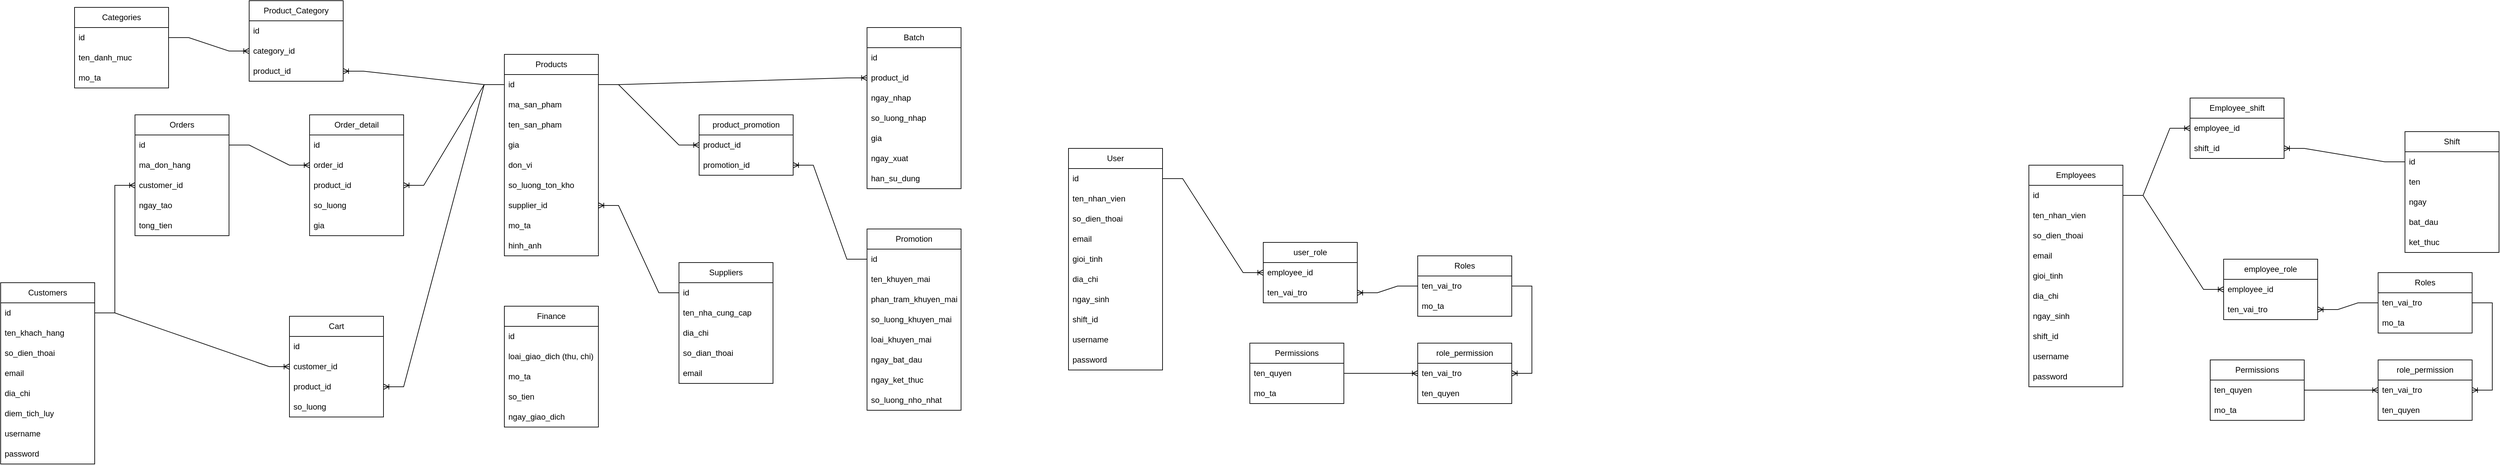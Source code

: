 <mxfile version="24.7.8">
  <diagram name="Page-1" id="H669naESDMxC-aba8ynb">
    <mxGraphModel dx="3534" dy="2185" grid="1" gridSize="10" guides="1" tooltips="1" connect="1" arrows="1" fold="1" page="1" pageScale="1" pageWidth="827" pageHeight="1169" math="0" shadow="0">
      <root>
        <mxCell id="0" />
        <mxCell id="1" parent="0" />
        <mxCell id="jbOzBI5GDb5DetdZofzy-1" value="Employee_shift" style="swimlane;fontStyle=0;childLayout=stackLayout;horizontal=1;startSize=30;horizontalStack=0;resizeParent=1;resizeParentMax=0;resizeLast=0;collapsible=1;marginBottom=0;whiteSpace=wrap;html=1;" parent="1" vertex="1">
          <mxGeometry x="1880" y="105" width="140" height="90" as="geometry" />
        </mxCell>
        <mxCell id="jbOzBI5GDb5DetdZofzy-2" value="employee_id" style="text;strokeColor=none;fillColor=none;align=left;verticalAlign=middle;spacingLeft=4;spacingRight=4;overflow=hidden;points=[[0,0.5],[1,0.5]];portConstraint=eastwest;rotatable=0;whiteSpace=wrap;html=1;" parent="jbOzBI5GDb5DetdZofzy-1" vertex="1">
          <mxGeometry y="30" width="140" height="30" as="geometry" />
        </mxCell>
        <mxCell id="jbOzBI5GDb5DetdZofzy-3" value="shift_id" style="text;strokeColor=none;fillColor=none;align=left;verticalAlign=middle;spacingLeft=4;spacingRight=4;overflow=hidden;points=[[0,0.5],[1,0.5]];portConstraint=eastwest;rotatable=0;whiteSpace=wrap;html=1;" parent="jbOzBI5GDb5DetdZofzy-1" vertex="1">
          <mxGeometry y="60" width="140" height="30" as="geometry" />
        </mxCell>
        <mxCell id="jbOzBI5GDb5DetdZofzy-5" value="employee_role" style="swimlane;fontStyle=0;childLayout=stackLayout;horizontal=1;startSize=30;horizontalStack=0;resizeParent=1;resizeParentMax=0;resizeLast=0;collapsible=1;marginBottom=0;whiteSpace=wrap;html=1;" parent="1" vertex="1">
          <mxGeometry x="1930" y="345" width="140" height="90" as="geometry" />
        </mxCell>
        <mxCell id="jbOzBI5GDb5DetdZofzy-6" value="employee_id" style="text;strokeColor=none;fillColor=none;align=left;verticalAlign=middle;spacingLeft=4;spacingRight=4;overflow=hidden;points=[[0,0.5],[1,0.5]];portConstraint=eastwest;rotatable=0;whiteSpace=wrap;html=1;" parent="jbOzBI5GDb5DetdZofzy-5" vertex="1">
          <mxGeometry y="30" width="140" height="30" as="geometry" />
        </mxCell>
        <mxCell id="jbOzBI5GDb5DetdZofzy-8" value="ten_vai_tro" style="text;strokeColor=none;fillColor=none;align=left;verticalAlign=middle;spacingLeft=4;spacingRight=4;overflow=hidden;points=[[0,0.5],[1,0.5]];portConstraint=eastwest;rotatable=0;whiteSpace=wrap;html=1;" parent="jbOzBI5GDb5DetdZofzy-5" vertex="1">
          <mxGeometry y="60" width="140" height="30" as="geometry" />
        </mxCell>
        <mxCell id="jbOzBI5GDb5DetdZofzy-9" value="role_permission" style="swimlane;fontStyle=0;childLayout=stackLayout;horizontal=1;startSize=30;horizontalStack=0;resizeParent=1;resizeParentMax=0;resizeLast=0;collapsible=1;marginBottom=0;whiteSpace=wrap;html=1;" parent="1" vertex="1">
          <mxGeometry x="2160" y="495" width="140" height="90" as="geometry" />
        </mxCell>
        <mxCell id="jbOzBI5GDb5DetdZofzy-10" value="ten_vai_tro" style="text;strokeColor=none;fillColor=none;align=left;verticalAlign=middle;spacingLeft=4;spacingRight=4;overflow=hidden;points=[[0,0.5],[1,0.5]];portConstraint=eastwest;rotatable=0;whiteSpace=wrap;html=1;" parent="jbOzBI5GDb5DetdZofzy-9" vertex="1">
          <mxGeometry y="30" width="140" height="30" as="geometry" />
        </mxCell>
        <mxCell id="jbOzBI5GDb5DetdZofzy-11" value="ten_quyen" style="text;strokeColor=none;fillColor=none;align=left;verticalAlign=middle;spacingLeft=4;spacingRight=4;overflow=hidden;points=[[0,0.5],[1,0.5]];portConstraint=eastwest;rotatable=0;whiteSpace=wrap;html=1;" parent="jbOzBI5GDb5DetdZofzy-9" vertex="1">
          <mxGeometry y="60" width="140" height="30" as="geometry" />
        </mxCell>
        <mxCell id="jbOzBI5GDb5DetdZofzy-17" value="Roles" style="swimlane;fontStyle=0;childLayout=stackLayout;horizontal=1;startSize=30;horizontalStack=0;resizeParent=1;resizeParentMax=0;resizeLast=0;collapsible=1;marginBottom=0;whiteSpace=wrap;html=1;" parent="1" vertex="1">
          <mxGeometry x="2160" y="365" width="140" height="90" as="geometry" />
        </mxCell>
        <mxCell id="jbOzBI5GDb5DetdZofzy-19" value="ten_vai_tro" style="text;strokeColor=none;fillColor=none;align=left;verticalAlign=middle;spacingLeft=4;spacingRight=4;overflow=hidden;points=[[0,0.5],[1,0.5]];portConstraint=eastwest;rotatable=0;whiteSpace=wrap;html=1;" parent="jbOzBI5GDb5DetdZofzy-17" vertex="1">
          <mxGeometry y="30" width="140" height="30" as="geometry" />
        </mxCell>
        <mxCell id="jbOzBI5GDb5DetdZofzy-20" value="mo_ta" style="text;strokeColor=none;fillColor=none;align=left;verticalAlign=middle;spacingLeft=4;spacingRight=4;overflow=hidden;points=[[0,0.5],[1,0.5]];portConstraint=eastwest;rotatable=0;whiteSpace=wrap;html=1;" parent="jbOzBI5GDb5DetdZofzy-17" vertex="1">
          <mxGeometry y="60" width="140" height="30" as="geometry" />
        </mxCell>
        <mxCell id="jbOzBI5GDb5DetdZofzy-21" value="Finance" style="swimlane;fontStyle=0;childLayout=stackLayout;horizontal=1;startSize=30;horizontalStack=0;resizeParent=1;resizeParentMax=0;resizeLast=0;collapsible=1;marginBottom=0;whiteSpace=wrap;html=1;" parent="1" vertex="1">
          <mxGeometry x="-630" y="415" width="140" height="180" as="geometry" />
        </mxCell>
        <mxCell id="jbOzBI5GDb5DetdZofzy-22" value="id" style="text;strokeColor=none;fillColor=none;align=left;verticalAlign=middle;spacingLeft=4;spacingRight=4;overflow=hidden;points=[[0,0.5],[1,0.5]];portConstraint=eastwest;rotatable=0;whiteSpace=wrap;html=1;" parent="jbOzBI5GDb5DetdZofzy-21" vertex="1">
          <mxGeometry y="30" width="140" height="30" as="geometry" />
        </mxCell>
        <mxCell id="jbOzBI5GDb5DetdZofzy-23" value="loai_giao_dich (thu, chi)" style="text;strokeColor=none;fillColor=none;align=left;verticalAlign=middle;spacingLeft=4;spacingRight=4;overflow=hidden;points=[[0,0.5],[1,0.5]];portConstraint=eastwest;rotatable=0;whiteSpace=wrap;html=1;" parent="jbOzBI5GDb5DetdZofzy-21" vertex="1">
          <mxGeometry y="60" width="140" height="30" as="geometry" />
        </mxCell>
        <mxCell id="jbOzBI5GDb5DetdZofzy-24" value="mo_ta" style="text;strokeColor=none;fillColor=none;align=left;verticalAlign=middle;spacingLeft=4;spacingRight=4;overflow=hidden;points=[[0,0.5],[1,0.5]];portConstraint=eastwest;rotatable=0;whiteSpace=wrap;html=1;" parent="jbOzBI5GDb5DetdZofzy-21" vertex="1">
          <mxGeometry y="90" width="140" height="30" as="geometry" />
        </mxCell>
        <mxCell id="jbOzBI5GDb5DetdZofzy-105" value="so_tien" style="text;strokeColor=none;fillColor=none;align=left;verticalAlign=middle;spacingLeft=4;spacingRight=4;overflow=hidden;points=[[0,0.5],[1,0.5]];portConstraint=eastwest;rotatable=0;whiteSpace=wrap;html=1;" parent="jbOzBI5GDb5DetdZofzy-21" vertex="1">
          <mxGeometry y="120" width="140" height="30" as="geometry" />
        </mxCell>
        <mxCell id="jbOzBI5GDb5DetdZofzy-106" value="ngay_giao_dich" style="text;strokeColor=none;fillColor=none;align=left;verticalAlign=middle;spacingLeft=4;spacingRight=4;overflow=hidden;points=[[0,0.5],[1,0.5]];portConstraint=eastwest;rotatable=0;whiteSpace=wrap;html=1;" parent="jbOzBI5GDb5DetdZofzy-21" vertex="1">
          <mxGeometry y="150" width="140" height="30" as="geometry" />
        </mxCell>
        <mxCell id="jbOzBI5GDb5DetdZofzy-25" value="Order_detail" style="swimlane;fontStyle=0;childLayout=stackLayout;horizontal=1;startSize=30;horizontalStack=0;resizeParent=1;resizeParentMax=0;resizeLast=0;collapsible=1;marginBottom=0;whiteSpace=wrap;html=1;" parent="1" vertex="1">
          <mxGeometry x="-920" y="130" width="140" height="180" as="geometry" />
        </mxCell>
        <mxCell id="jbOzBI5GDb5DetdZofzy-26" value="id" style="text;strokeColor=none;fillColor=none;align=left;verticalAlign=middle;spacingLeft=4;spacingRight=4;overflow=hidden;points=[[0,0.5],[1,0.5]];portConstraint=eastwest;rotatable=0;whiteSpace=wrap;html=1;" parent="jbOzBI5GDb5DetdZofzy-25" vertex="1">
          <mxGeometry y="30" width="140" height="30" as="geometry" />
        </mxCell>
        <mxCell id="jbOzBI5GDb5DetdZofzy-27" value="order_id" style="text;strokeColor=none;fillColor=none;align=left;verticalAlign=middle;spacingLeft=4;spacingRight=4;overflow=hidden;points=[[0,0.5],[1,0.5]];portConstraint=eastwest;rotatable=0;whiteSpace=wrap;html=1;" parent="jbOzBI5GDb5DetdZofzy-25" vertex="1">
          <mxGeometry y="60" width="140" height="30" as="geometry" />
        </mxCell>
        <mxCell id="jbOzBI5GDb5DetdZofzy-28" value="product_id" style="text;strokeColor=none;fillColor=none;align=left;verticalAlign=middle;spacingLeft=4;spacingRight=4;overflow=hidden;points=[[0,0.5],[1,0.5]];portConstraint=eastwest;rotatable=0;whiteSpace=wrap;html=1;" parent="jbOzBI5GDb5DetdZofzy-25" vertex="1">
          <mxGeometry y="90" width="140" height="30" as="geometry" />
        </mxCell>
        <mxCell id="jbOzBI5GDb5DetdZofzy-103" value="so_luong" style="text;strokeColor=none;fillColor=none;align=left;verticalAlign=middle;spacingLeft=4;spacingRight=4;overflow=hidden;points=[[0,0.5],[1,0.5]];portConstraint=eastwest;rotatable=0;whiteSpace=wrap;html=1;" parent="jbOzBI5GDb5DetdZofzy-25" vertex="1">
          <mxGeometry y="120" width="140" height="30" as="geometry" />
        </mxCell>
        <mxCell id="jbOzBI5GDb5DetdZofzy-104" value="gia" style="text;strokeColor=none;fillColor=none;align=left;verticalAlign=middle;spacingLeft=4;spacingRight=4;overflow=hidden;points=[[0,0.5],[1,0.5]];portConstraint=eastwest;rotatable=0;whiteSpace=wrap;html=1;" parent="jbOzBI5GDb5DetdZofzy-25" vertex="1">
          <mxGeometry y="150" width="140" height="30" as="geometry" />
        </mxCell>
        <mxCell id="jbOzBI5GDb5DetdZofzy-29" value="Orders" style="swimlane;fontStyle=0;childLayout=stackLayout;horizontal=1;startSize=30;horizontalStack=0;resizeParent=1;resizeParentMax=0;resizeLast=0;collapsible=1;marginBottom=0;whiteSpace=wrap;html=1;" parent="1" vertex="1">
          <mxGeometry x="-1180" y="130" width="140" height="180" as="geometry" />
        </mxCell>
        <mxCell id="jbOzBI5GDb5DetdZofzy-30" value="id" style="text;strokeColor=none;fillColor=none;align=left;verticalAlign=middle;spacingLeft=4;spacingRight=4;overflow=hidden;points=[[0,0.5],[1,0.5]];portConstraint=eastwest;rotatable=0;whiteSpace=wrap;html=1;" parent="jbOzBI5GDb5DetdZofzy-29" vertex="1">
          <mxGeometry y="30" width="140" height="30" as="geometry" />
        </mxCell>
        <mxCell id="jbOzBI5GDb5DetdZofzy-31" value="ma_don_hang" style="text;strokeColor=none;fillColor=none;align=left;verticalAlign=middle;spacingLeft=4;spacingRight=4;overflow=hidden;points=[[0,0.5],[1,0.5]];portConstraint=eastwest;rotatable=0;whiteSpace=wrap;html=1;" parent="jbOzBI5GDb5DetdZofzy-29" vertex="1">
          <mxGeometry y="60" width="140" height="30" as="geometry" />
        </mxCell>
        <mxCell id="jbOzBI5GDb5DetdZofzy-32" value="customer_id" style="text;strokeColor=none;fillColor=none;align=left;verticalAlign=middle;spacingLeft=4;spacingRight=4;overflow=hidden;points=[[0,0.5],[1,0.5]];portConstraint=eastwest;rotatable=0;whiteSpace=wrap;html=1;" parent="jbOzBI5GDb5DetdZofzy-29" vertex="1">
          <mxGeometry y="90" width="140" height="30" as="geometry" />
        </mxCell>
        <mxCell id="jbOzBI5GDb5DetdZofzy-100" value="ngay_tao" style="text;strokeColor=none;fillColor=none;align=left;verticalAlign=middle;spacingLeft=4;spacingRight=4;overflow=hidden;points=[[0,0.5],[1,0.5]];portConstraint=eastwest;rotatable=0;whiteSpace=wrap;html=1;" parent="jbOzBI5GDb5DetdZofzy-29" vertex="1">
          <mxGeometry y="120" width="140" height="30" as="geometry" />
        </mxCell>
        <mxCell id="jbOzBI5GDb5DetdZofzy-101" value="tong_tien" style="text;strokeColor=none;fillColor=none;align=left;verticalAlign=middle;spacingLeft=4;spacingRight=4;overflow=hidden;points=[[0,0.5],[1,0.5]];portConstraint=eastwest;rotatable=0;whiteSpace=wrap;html=1;" parent="jbOzBI5GDb5DetdZofzy-29" vertex="1">
          <mxGeometry y="150" width="140" height="30" as="geometry" />
        </mxCell>
        <mxCell id="jbOzBI5GDb5DetdZofzy-33" value="Customers" style="swimlane;fontStyle=0;childLayout=stackLayout;horizontal=1;startSize=30;horizontalStack=0;resizeParent=1;resizeParentMax=0;resizeLast=0;collapsible=1;marginBottom=0;whiteSpace=wrap;html=1;" parent="1" vertex="1">
          <mxGeometry x="-1380" y="380" width="140" height="270" as="geometry" />
        </mxCell>
        <mxCell id="jbOzBI5GDb5DetdZofzy-34" value="id" style="text;strokeColor=none;fillColor=none;align=left;verticalAlign=middle;spacingLeft=4;spacingRight=4;overflow=hidden;points=[[0,0.5],[1,0.5]];portConstraint=eastwest;rotatable=0;whiteSpace=wrap;html=1;" parent="jbOzBI5GDb5DetdZofzy-33" vertex="1">
          <mxGeometry y="30" width="140" height="30" as="geometry" />
        </mxCell>
        <mxCell id="jbOzBI5GDb5DetdZofzy-35" value="ten_khach_hang" style="text;strokeColor=none;fillColor=none;align=left;verticalAlign=middle;spacingLeft=4;spacingRight=4;overflow=hidden;points=[[0,0.5],[1,0.5]];portConstraint=eastwest;rotatable=0;whiteSpace=wrap;html=1;" parent="jbOzBI5GDb5DetdZofzy-33" vertex="1">
          <mxGeometry y="60" width="140" height="30" as="geometry" />
        </mxCell>
        <mxCell id="jbOzBI5GDb5DetdZofzy-90" value="so_dien_thoai" style="text;strokeColor=none;fillColor=none;align=left;verticalAlign=middle;spacingLeft=4;spacingRight=4;overflow=hidden;points=[[0,0.5],[1,0.5]];portConstraint=eastwest;rotatable=0;whiteSpace=wrap;html=1;" parent="jbOzBI5GDb5DetdZofzy-33" vertex="1">
          <mxGeometry y="90" width="140" height="30" as="geometry" />
        </mxCell>
        <mxCell id="jbOzBI5GDb5DetdZofzy-88" value="email" style="text;strokeColor=none;fillColor=none;align=left;verticalAlign=middle;spacingLeft=4;spacingRight=4;overflow=hidden;points=[[0,0.5],[1,0.5]];portConstraint=eastwest;rotatable=0;whiteSpace=wrap;html=1;" parent="jbOzBI5GDb5DetdZofzy-33" vertex="1">
          <mxGeometry y="120" width="140" height="30" as="geometry" />
        </mxCell>
        <mxCell id="jbOzBI5GDb5DetdZofzy-91" value="dia_chi" style="text;strokeColor=none;fillColor=none;align=left;verticalAlign=middle;spacingLeft=4;spacingRight=4;overflow=hidden;points=[[0,0.5],[1,0.5]];portConstraint=eastwest;rotatable=0;whiteSpace=wrap;html=1;" parent="jbOzBI5GDb5DetdZofzy-33" vertex="1">
          <mxGeometry y="150" width="140" height="30" as="geometry" />
        </mxCell>
        <mxCell id="jbOzBI5GDb5DetdZofzy-89" value="diem_tich_luy" style="text;strokeColor=none;fillColor=none;align=left;verticalAlign=middle;spacingLeft=4;spacingRight=4;overflow=hidden;points=[[0,0.5],[1,0.5]];portConstraint=eastwest;rotatable=0;whiteSpace=wrap;html=1;" parent="jbOzBI5GDb5DetdZofzy-33" vertex="1">
          <mxGeometry y="180" width="140" height="30" as="geometry" />
        </mxCell>
        <mxCell id="jbOzBI5GDb5DetdZofzy-96" value="username" style="text;strokeColor=none;fillColor=none;align=left;verticalAlign=middle;spacingLeft=4;spacingRight=4;overflow=hidden;points=[[0,0.5],[1,0.5]];portConstraint=eastwest;rotatable=0;whiteSpace=wrap;html=1;" parent="jbOzBI5GDb5DetdZofzy-33" vertex="1">
          <mxGeometry y="210" width="140" height="30" as="geometry" />
        </mxCell>
        <mxCell id="jbOzBI5GDb5DetdZofzy-97" value="password" style="text;strokeColor=none;fillColor=none;align=left;verticalAlign=middle;spacingLeft=4;spacingRight=4;overflow=hidden;points=[[0,0.5],[1,0.5]];portConstraint=eastwest;rotatable=0;whiteSpace=wrap;html=1;" parent="jbOzBI5GDb5DetdZofzy-33" vertex="1">
          <mxGeometry y="240" width="140" height="30" as="geometry" />
        </mxCell>
        <mxCell id="jbOzBI5GDb5DetdZofzy-37" value="Employees" style="swimlane;fontStyle=0;childLayout=stackLayout;horizontal=1;startSize=30;horizontalStack=0;resizeParent=1;resizeParentMax=0;resizeLast=0;collapsible=1;marginBottom=0;whiteSpace=wrap;html=1;" parent="1" vertex="1">
          <mxGeometry x="1640" y="205" width="140" height="330" as="geometry" />
        </mxCell>
        <mxCell id="jbOzBI5GDb5DetdZofzy-38" value="id" style="text;strokeColor=none;fillColor=none;align=left;verticalAlign=middle;spacingLeft=4;spacingRight=4;overflow=hidden;points=[[0,0.5],[1,0.5]];portConstraint=eastwest;rotatable=0;whiteSpace=wrap;html=1;" parent="jbOzBI5GDb5DetdZofzy-37" vertex="1">
          <mxGeometry y="30" width="140" height="30" as="geometry" />
        </mxCell>
        <mxCell id="jbOzBI5GDb5DetdZofzy-39" value="ten_nhan_vien" style="text;strokeColor=none;fillColor=none;align=left;verticalAlign=middle;spacingLeft=4;spacingRight=4;overflow=hidden;points=[[0,0.5],[1,0.5]];portConstraint=eastwest;rotatable=0;whiteSpace=wrap;html=1;" parent="jbOzBI5GDb5DetdZofzy-37" vertex="1">
          <mxGeometry y="60" width="140" height="30" as="geometry" />
        </mxCell>
        <mxCell id="jbOzBI5GDb5DetdZofzy-40" value="so_dien_thoai" style="text;strokeColor=none;fillColor=none;align=left;verticalAlign=middle;spacingLeft=4;spacingRight=4;overflow=hidden;points=[[0,0.5],[1,0.5]];portConstraint=eastwest;rotatable=0;whiteSpace=wrap;html=1;" parent="jbOzBI5GDb5DetdZofzy-37" vertex="1">
          <mxGeometry y="90" width="140" height="30" as="geometry" />
        </mxCell>
        <mxCell id="jbOzBI5GDb5DetdZofzy-75" value="email" style="text;strokeColor=none;fillColor=none;align=left;verticalAlign=middle;spacingLeft=4;spacingRight=4;overflow=hidden;points=[[0,0.5],[1,0.5]];portConstraint=eastwest;rotatable=0;whiteSpace=wrap;html=1;" parent="jbOzBI5GDb5DetdZofzy-37" vertex="1">
          <mxGeometry y="120" width="140" height="30" as="geometry" />
        </mxCell>
        <mxCell id="jbOzBI5GDb5DetdZofzy-76" value="gioi_tinh" style="text;strokeColor=none;fillColor=none;align=left;verticalAlign=middle;spacingLeft=4;spacingRight=4;overflow=hidden;points=[[0,0.5],[1,0.5]];portConstraint=eastwest;rotatable=0;whiteSpace=wrap;html=1;" parent="jbOzBI5GDb5DetdZofzy-37" vertex="1">
          <mxGeometry y="150" width="140" height="30" as="geometry" />
        </mxCell>
        <mxCell id="jbOzBI5GDb5DetdZofzy-77" value="dia_chi" style="text;strokeColor=none;fillColor=none;align=left;verticalAlign=middle;spacingLeft=4;spacingRight=4;overflow=hidden;points=[[0,0.5],[1,0.5]];portConstraint=eastwest;rotatable=0;whiteSpace=wrap;html=1;" parent="jbOzBI5GDb5DetdZofzy-37" vertex="1">
          <mxGeometry y="180" width="140" height="30" as="geometry" />
        </mxCell>
        <mxCell id="jbOzBI5GDb5DetdZofzy-78" value="ngay_sinh" style="text;strokeColor=none;fillColor=none;align=left;verticalAlign=middle;spacingLeft=4;spacingRight=4;overflow=hidden;points=[[0,0.5],[1,0.5]];portConstraint=eastwest;rotatable=0;whiteSpace=wrap;html=1;" parent="jbOzBI5GDb5DetdZofzy-37" vertex="1">
          <mxGeometry y="210" width="140" height="30" as="geometry" />
        </mxCell>
        <mxCell id="jbOzBI5GDb5DetdZofzy-74" value="shift_id" style="text;strokeColor=none;fillColor=none;align=left;verticalAlign=middle;spacingLeft=4;spacingRight=4;overflow=hidden;points=[[0,0.5],[1,0.5]];portConstraint=eastwest;rotatable=0;whiteSpace=wrap;html=1;" parent="jbOzBI5GDb5DetdZofzy-37" vertex="1">
          <mxGeometry y="240" width="140" height="30" as="geometry" />
        </mxCell>
        <mxCell id="jbOzBI5GDb5DetdZofzy-98" value="username" style="text;strokeColor=none;fillColor=none;align=left;verticalAlign=middle;spacingLeft=4;spacingRight=4;overflow=hidden;points=[[0,0.5],[1,0.5]];portConstraint=eastwest;rotatable=0;whiteSpace=wrap;html=1;" parent="jbOzBI5GDb5DetdZofzy-37" vertex="1">
          <mxGeometry y="270" width="140" height="30" as="geometry" />
        </mxCell>
        <mxCell id="jbOzBI5GDb5DetdZofzy-99" value="password" style="text;strokeColor=none;fillColor=none;align=left;verticalAlign=middle;spacingLeft=4;spacingRight=4;overflow=hidden;points=[[0,0.5],[1,0.5]];portConstraint=eastwest;rotatable=0;whiteSpace=wrap;html=1;" parent="jbOzBI5GDb5DetdZofzy-37" vertex="1">
          <mxGeometry y="300" width="140" height="30" as="geometry" />
        </mxCell>
        <mxCell id="jbOzBI5GDb5DetdZofzy-41" value="Suppliers" style="swimlane;fontStyle=0;childLayout=stackLayout;horizontal=1;startSize=30;horizontalStack=0;resizeParent=1;resizeParentMax=0;resizeLast=0;collapsible=1;marginBottom=0;whiteSpace=wrap;html=1;" parent="1" vertex="1">
          <mxGeometry x="-370" y="350" width="140" height="180" as="geometry" />
        </mxCell>
        <mxCell id="jbOzBI5GDb5DetdZofzy-42" value="id" style="text;strokeColor=none;fillColor=none;align=left;verticalAlign=middle;spacingLeft=4;spacingRight=4;overflow=hidden;points=[[0,0.5],[1,0.5]];portConstraint=eastwest;rotatable=0;whiteSpace=wrap;html=1;" parent="jbOzBI5GDb5DetdZofzy-41" vertex="1">
          <mxGeometry y="30" width="140" height="30" as="geometry" />
        </mxCell>
        <mxCell id="jbOzBI5GDb5DetdZofzy-43" value="ten_nha_cung_cap" style="text;strokeColor=none;fillColor=none;align=left;verticalAlign=middle;spacingLeft=4;spacingRight=4;overflow=hidden;points=[[0,0.5],[1,0.5]];portConstraint=eastwest;rotatable=0;whiteSpace=wrap;html=1;" parent="jbOzBI5GDb5DetdZofzy-41" vertex="1">
          <mxGeometry y="60" width="140" height="30" as="geometry" />
        </mxCell>
        <mxCell id="jbOzBI5GDb5DetdZofzy-73" value="dia_chi" style="text;strokeColor=none;fillColor=none;align=left;verticalAlign=middle;spacingLeft=4;spacingRight=4;overflow=hidden;points=[[0,0.5],[1,0.5]];portConstraint=eastwest;rotatable=0;whiteSpace=wrap;html=1;" parent="jbOzBI5GDb5DetdZofzy-41" vertex="1">
          <mxGeometry y="90" width="140" height="30" as="geometry" />
        </mxCell>
        <mxCell id="jbOzBI5GDb5DetdZofzy-44" value="so_dian_thoai" style="text;strokeColor=none;fillColor=none;align=left;verticalAlign=middle;spacingLeft=4;spacingRight=4;overflow=hidden;points=[[0,0.5],[1,0.5]];portConstraint=eastwest;rotatable=0;whiteSpace=wrap;html=1;" parent="jbOzBI5GDb5DetdZofzy-41" vertex="1">
          <mxGeometry y="120" width="140" height="30" as="geometry" />
        </mxCell>
        <mxCell id="jbOzBI5GDb5DetdZofzy-72" value="email" style="text;strokeColor=none;fillColor=none;align=left;verticalAlign=middle;spacingLeft=4;spacingRight=4;overflow=hidden;points=[[0,0.5],[1,0.5]];portConstraint=eastwest;rotatable=0;whiteSpace=wrap;html=1;" parent="jbOzBI5GDb5DetdZofzy-41" vertex="1">
          <mxGeometry y="150" width="140" height="30" as="geometry" />
        </mxCell>
        <mxCell id="jbOzBI5GDb5DetdZofzy-49" value="Categories" style="swimlane;fontStyle=0;childLayout=stackLayout;horizontal=1;startSize=30;horizontalStack=0;resizeParent=1;resizeParentMax=0;resizeLast=0;collapsible=1;marginBottom=0;whiteSpace=wrap;html=1;" parent="1" vertex="1">
          <mxGeometry x="-1270" y="-30" width="140" height="120" as="geometry" />
        </mxCell>
        <mxCell id="jbOzBI5GDb5DetdZofzy-50" value="id" style="text;strokeColor=none;fillColor=none;align=left;verticalAlign=middle;spacingLeft=4;spacingRight=4;overflow=hidden;points=[[0,0.5],[1,0.5]];portConstraint=eastwest;rotatable=0;whiteSpace=wrap;html=1;" parent="jbOzBI5GDb5DetdZofzy-49" vertex="1">
          <mxGeometry y="30" width="140" height="30" as="geometry" />
        </mxCell>
        <mxCell id="jbOzBI5GDb5DetdZofzy-51" value="ten_danh_muc" style="text;strokeColor=none;fillColor=none;align=left;verticalAlign=middle;spacingLeft=4;spacingRight=4;overflow=hidden;points=[[0,0.5],[1,0.5]];portConstraint=eastwest;rotatable=0;whiteSpace=wrap;html=1;" parent="jbOzBI5GDb5DetdZofzy-49" vertex="1">
          <mxGeometry y="60" width="140" height="30" as="geometry" />
        </mxCell>
        <mxCell id="jbOzBI5GDb5DetdZofzy-52" value="mo_ta" style="text;strokeColor=none;fillColor=none;align=left;verticalAlign=middle;spacingLeft=4;spacingRight=4;overflow=hidden;points=[[0,0.5],[1,0.5]];portConstraint=eastwest;rotatable=0;whiteSpace=wrap;html=1;" parent="jbOzBI5GDb5DetdZofzy-49" vertex="1">
          <mxGeometry y="90" width="140" height="30" as="geometry" />
        </mxCell>
        <mxCell id="jbOzBI5GDb5DetdZofzy-53" value="Products" style="swimlane;fontStyle=0;childLayout=stackLayout;horizontal=1;startSize=30;horizontalStack=0;resizeParent=1;resizeParentMax=0;resizeLast=0;collapsible=1;marginBottom=0;whiteSpace=wrap;html=1;" parent="1" vertex="1">
          <mxGeometry x="-630" y="40" width="140" height="300" as="geometry" />
        </mxCell>
        <mxCell id="jbOzBI5GDb5DetdZofzy-54" value="id" style="text;strokeColor=none;fillColor=none;align=left;verticalAlign=middle;spacingLeft=4;spacingRight=4;overflow=hidden;points=[[0,0.5],[1,0.5]];portConstraint=eastwest;rotatable=0;whiteSpace=wrap;html=1;" parent="jbOzBI5GDb5DetdZofzy-53" vertex="1">
          <mxGeometry y="30" width="140" height="30" as="geometry" />
        </mxCell>
        <mxCell id="jbOzBI5GDb5DetdZofzy-55" value="ma_san_pham" style="text;strokeColor=none;fillColor=none;align=left;verticalAlign=middle;spacingLeft=4;spacingRight=4;overflow=hidden;points=[[0,0.5],[1,0.5]];portConstraint=eastwest;rotatable=0;whiteSpace=wrap;html=1;" parent="jbOzBI5GDb5DetdZofzy-53" vertex="1">
          <mxGeometry y="60" width="140" height="30" as="geometry" />
        </mxCell>
        <mxCell id="jbOzBI5GDb5DetdZofzy-56" value="ten_san_pham" style="text;strokeColor=none;fillColor=none;align=left;verticalAlign=middle;spacingLeft=4;spacingRight=4;overflow=hidden;points=[[0,0.5],[1,0.5]];portConstraint=eastwest;rotatable=0;whiteSpace=wrap;html=1;" parent="jbOzBI5GDb5DetdZofzy-53" vertex="1">
          <mxGeometry y="90" width="140" height="30" as="geometry" />
        </mxCell>
        <mxCell id="jbOzBI5GDb5DetdZofzy-57" value="gia" style="text;strokeColor=none;fillColor=none;align=left;verticalAlign=middle;spacingLeft=4;spacingRight=4;overflow=hidden;points=[[0,0.5],[1,0.5]];portConstraint=eastwest;rotatable=0;whiteSpace=wrap;html=1;" parent="jbOzBI5GDb5DetdZofzy-53" vertex="1">
          <mxGeometry y="120" width="140" height="30" as="geometry" />
        </mxCell>
        <mxCell id="jbOzBI5GDb5DetdZofzy-60" value="don_vi" style="text;strokeColor=none;fillColor=none;align=left;verticalAlign=middle;spacingLeft=4;spacingRight=4;overflow=hidden;points=[[0,0.5],[1,0.5]];portConstraint=eastwest;rotatable=0;whiteSpace=wrap;html=1;" parent="jbOzBI5GDb5DetdZofzy-53" vertex="1">
          <mxGeometry y="150" width="140" height="30" as="geometry" />
        </mxCell>
        <mxCell id="jbOzBI5GDb5DetdZofzy-47" value="so_luong_ton_kho" style="text;strokeColor=none;fillColor=none;align=left;verticalAlign=middle;spacingLeft=4;spacingRight=4;overflow=hidden;points=[[0,0.5],[1,0.5]];portConstraint=eastwest;rotatable=0;whiteSpace=wrap;html=1;" parent="jbOzBI5GDb5DetdZofzy-53" vertex="1">
          <mxGeometry y="180" width="140" height="30" as="geometry" />
        </mxCell>
        <mxCell id="jbOzBI5GDb5DetdZofzy-63" value="supplier_id" style="text;strokeColor=none;fillColor=none;align=left;verticalAlign=middle;spacingLeft=4;spacingRight=4;overflow=hidden;points=[[0,0.5],[1,0.5]];portConstraint=eastwest;rotatable=0;whiteSpace=wrap;html=1;" parent="jbOzBI5GDb5DetdZofzy-53" vertex="1">
          <mxGeometry y="210" width="140" height="30" as="geometry" />
        </mxCell>
        <mxCell id="jbOzBI5GDb5DetdZofzy-64" value="mo_ta" style="text;strokeColor=none;fillColor=none;align=left;verticalAlign=middle;spacingLeft=4;spacingRight=4;overflow=hidden;points=[[0,0.5],[1,0.5]];portConstraint=eastwest;rotatable=0;whiteSpace=wrap;html=1;" parent="jbOzBI5GDb5DetdZofzy-53" vertex="1">
          <mxGeometry y="240" width="140" height="30" as="geometry" />
        </mxCell>
        <mxCell id="jbOzBI5GDb5DetdZofzy-65" value="hinh_anh" style="text;strokeColor=none;fillColor=none;align=left;verticalAlign=middle;spacingLeft=4;spacingRight=4;overflow=hidden;points=[[0,0.5],[1,0.5]];portConstraint=eastwest;rotatable=0;whiteSpace=wrap;html=1;" parent="jbOzBI5GDb5DetdZofzy-53" vertex="1">
          <mxGeometry y="270" width="140" height="30" as="geometry" />
        </mxCell>
        <mxCell id="jbOzBI5GDb5DetdZofzy-66" value="Batch" style="swimlane;fontStyle=0;childLayout=stackLayout;horizontal=1;startSize=30;horizontalStack=0;resizeParent=1;resizeParentMax=0;resizeLast=0;collapsible=1;marginBottom=0;whiteSpace=wrap;html=1;" parent="1" vertex="1">
          <mxGeometry x="-90" width="140" height="240" as="geometry" />
        </mxCell>
        <mxCell id="jbOzBI5GDb5DetdZofzy-67" value="id" style="text;strokeColor=none;fillColor=none;align=left;verticalAlign=middle;spacingLeft=4;spacingRight=4;overflow=hidden;points=[[0,0.5],[1,0.5]];portConstraint=eastwest;rotatable=0;whiteSpace=wrap;html=1;" parent="jbOzBI5GDb5DetdZofzy-66" vertex="1">
          <mxGeometry y="30" width="140" height="30" as="geometry" />
        </mxCell>
        <mxCell id="d_VxpKzS0_Iv7SHVNIfm-3" value="product_id" style="text;strokeColor=none;fillColor=none;align=left;verticalAlign=middle;spacingLeft=4;spacingRight=4;overflow=hidden;points=[[0,0.5],[1,0.5]];portConstraint=eastwest;rotatable=0;whiteSpace=wrap;html=1;" parent="jbOzBI5GDb5DetdZofzy-66" vertex="1">
          <mxGeometry y="60" width="140" height="30" as="geometry" />
        </mxCell>
        <mxCell id="jbOzBI5GDb5DetdZofzy-68" value="ngay_nhap" style="text;strokeColor=none;fillColor=none;align=left;verticalAlign=middle;spacingLeft=4;spacingRight=4;overflow=hidden;points=[[0,0.5],[1,0.5]];portConstraint=eastwest;rotatable=0;whiteSpace=wrap;html=1;" parent="jbOzBI5GDb5DetdZofzy-66" vertex="1">
          <mxGeometry y="90" width="140" height="30" as="geometry" />
        </mxCell>
        <mxCell id="jbOzBI5GDb5DetdZofzy-48" value="so_luong_nhap" style="text;strokeColor=none;fillColor=none;align=left;verticalAlign=middle;spacingLeft=4;spacingRight=4;overflow=hidden;points=[[0,0.5],[1,0.5]];portConstraint=eastwest;rotatable=0;whiteSpace=wrap;html=1;" parent="jbOzBI5GDb5DetdZofzy-66" vertex="1">
          <mxGeometry y="120" width="140" height="30" as="geometry" />
        </mxCell>
        <mxCell id="d_VxpKzS0_Iv7SHVNIfm-2" value="gia" style="text;strokeColor=none;fillColor=none;align=left;verticalAlign=middle;spacingLeft=4;spacingRight=4;overflow=hidden;points=[[0,0.5],[1,0.5]];portConstraint=eastwest;rotatable=0;whiteSpace=wrap;html=1;" parent="jbOzBI5GDb5DetdZofzy-66" vertex="1">
          <mxGeometry y="150" width="140" height="30" as="geometry" />
        </mxCell>
        <mxCell id="jbOzBI5GDb5DetdZofzy-69" value="ngay_xuat" style="text;strokeColor=none;fillColor=none;align=left;verticalAlign=middle;spacingLeft=4;spacingRight=4;overflow=hidden;points=[[0,0.5],[1,0.5]];portConstraint=eastwest;rotatable=0;whiteSpace=wrap;html=1;" parent="jbOzBI5GDb5DetdZofzy-66" vertex="1">
          <mxGeometry y="180" width="140" height="30" as="geometry" />
        </mxCell>
        <mxCell id="jbOzBI5GDb5DetdZofzy-59" value="han_su_dung" style="text;strokeColor=none;fillColor=none;align=left;verticalAlign=middle;spacingLeft=4;spacingRight=4;overflow=hidden;points=[[0,0.5],[1,0.5]];portConstraint=eastwest;rotatable=0;whiteSpace=wrap;html=1;" parent="jbOzBI5GDb5DetdZofzy-66" vertex="1">
          <mxGeometry y="210" width="140" height="30" as="geometry" />
        </mxCell>
        <mxCell id="jbOzBI5GDb5DetdZofzy-79" value="Shift" style="swimlane;fontStyle=0;childLayout=stackLayout;horizontal=1;startSize=30;horizontalStack=0;resizeParent=1;resizeParentMax=0;resizeLast=0;collapsible=1;marginBottom=0;whiteSpace=wrap;html=1;" parent="1" vertex="1">
          <mxGeometry x="2200" y="155" width="140" height="180" as="geometry" />
        </mxCell>
        <mxCell id="jbOzBI5GDb5DetdZofzy-80" value="id" style="text;strokeColor=none;fillColor=none;align=left;verticalAlign=middle;spacingLeft=4;spacingRight=4;overflow=hidden;points=[[0,0.5],[1,0.5]];portConstraint=eastwest;rotatable=0;whiteSpace=wrap;html=1;" parent="jbOzBI5GDb5DetdZofzy-79" vertex="1">
          <mxGeometry y="30" width="140" height="30" as="geometry" />
        </mxCell>
        <mxCell id="d_VxpKzS0_Iv7SHVNIfm-5" value="ten" style="text;strokeColor=none;fillColor=none;align=left;verticalAlign=middle;spacingLeft=4;spacingRight=4;overflow=hidden;points=[[0,0.5],[1,0.5]];portConstraint=eastwest;rotatable=0;whiteSpace=wrap;html=1;" parent="jbOzBI5GDb5DetdZofzy-79" vertex="1">
          <mxGeometry y="60" width="140" height="30" as="geometry" />
        </mxCell>
        <mxCell id="jbOzBI5GDb5DetdZofzy-81" value="ngay" style="text;strokeColor=none;fillColor=none;align=left;verticalAlign=middle;spacingLeft=4;spacingRight=4;overflow=hidden;points=[[0,0.5],[1,0.5]];portConstraint=eastwest;rotatable=0;whiteSpace=wrap;html=1;" parent="jbOzBI5GDb5DetdZofzy-79" vertex="1">
          <mxGeometry y="90" width="140" height="30" as="geometry" />
        </mxCell>
        <mxCell id="jbOzBI5GDb5DetdZofzy-82" value="bat_dau" style="text;strokeColor=none;fillColor=none;align=left;verticalAlign=middle;spacingLeft=4;spacingRight=4;overflow=hidden;points=[[0,0.5],[1,0.5]];portConstraint=eastwest;rotatable=0;whiteSpace=wrap;html=1;" parent="jbOzBI5GDb5DetdZofzy-79" vertex="1">
          <mxGeometry y="120" width="140" height="30" as="geometry" />
        </mxCell>
        <mxCell id="jbOzBI5GDb5DetdZofzy-83" value="ket_thuc" style="text;strokeColor=none;fillColor=none;align=left;verticalAlign=middle;spacingLeft=4;spacingRight=4;overflow=hidden;points=[[0,0.5],[1,0.5]];portConstraint=eastwest;rotatable=0;whiteSpace=wrap;html=1;" parent="jbOzBI5GDb5DetdZofzy-79" vertex="1">
          <mxGeometry y="150" width="140" height="30" as="geometry" />
        </mxCell>
        <mxCell id="jbOzBI5GDb5DetdZofzy-107" value="Permissions" style="swimlane;fontStyle=0;childLayout=stackLayout;horizontal=1;startSize=30;horizontalStack=0;resizeParent=1;resizeParentMax=0;resizeLast=0;collapsible=1;marginBottom=0;whiteSpace=wrap;html=1;" parent="1" vertex="1">
          <mxGeometry x="1910" y="495" width="140" height="90" as="geometry" />
        </mxCell>
        <mxCell id="jbOzBI5GDb5DetdZofzy-109" value="ten_quyen" style="text;strokeColor=none;fillColor=none;align=left;verticalAlign=middle;spacingLeft=4;spacingRight=4;overflow=hidden;points=[[0,0.5],[1,0.5]];portConstraint=eastwest;rotatable=0;whiteSpace=wrap;html=1;" parent="jbOzBI5GDb5DetdZofzy-107" vertex="1">
          <mxGeometry y="30" width="140" height="30" as="geometry" />
        </mxCell>
        <mxCell id="jbOzBI5GDb5DetdZofzy-110" value="mo_ta" style="text;strokeColor=none;fillColor=none;align=left;verticalAlign=middle;spacingLeft=4;spacingRight=4;overflow=hidden;points=[[0,0.5],[1,0.5]];portConstraint=eastwest;rotatable=0;whiteSpace=wrap;html=1;" parent="jbOzBI5GDb5DetdZofzy-107" vertex="1">
          <mxGeometry y="60" width="140" height="30" as="geometry" />
        </mxCell>
        <mxCell id="jbOzBI5GDb5DetdZofzy-117" value="" style="edgeStyle=entityRelationEdgeStyle;fontSize=12;html=1;endArrow=ERoneToMany;rounded=0;exitX=1;exitY=0.5;exitDx=0;exitDy=0;entryX=0;entryY=0.5;entryDx=0;entryDy=0;" parent="1" source="jbOzBI5GDb5DetdZofzy-54" target="d_VxpKzS0_Iv7SHVNIfm-3" edge="1">
          <mxGeometry width="100" height="100" relative="1" as="geometry">
            <mxPoint x="-370" y="150" as="sourcePoint" />
            <mxPoint x="-260" y="220" as="targetPoint" />
          </mxGeometry>
        </mxCell>
        <mxCell id="jbOzBI5GDb5DetdZofzy-118" value="" style="edgeStyle=entityRelationEdgeStyle;fontSize=12;html=1;endArrow=ERoneToMany;rounded=0;exitX=0;exitY=0.5;exitDx=0;exitDy=0;entryX=1;entryY=0.5;entryDx=0;entryDy=0;" parent="1" source="jbOzBI5GDb5DetdZofzy-54" target="jbOzBI5GDb5DetdZofzy-122" edge="1">
          <mxGeometry width="100" height="100" relative="1" as="geometry">
            <mxPoint x="-750" y="190" as="sourcePoint" />
            <mxPoint x="-670" y="340" as="targetPoint" />
          </mxGeometry>
        </mxCell>
        <mxCell id="jbOzBI5GDb5DetdZofzy-119" value="Product_Category" style="swimlane;fontStyle=0;childLayout=stackLayout;horizontal=1;startSize=30;horizontalStack=0;resizeParent=1;resizeParentMax=0;resizeLast=0;collapsible=1;marginBottom=0;whiteSpace=wrap;html=1;" parent="1" vertex="1">
          <mxGeometry x="-1010" y="-40" width="140" height="120" as="geometry" />
        </mxCell>
        <mxCell id="jbOzBI5GDb5DetdZofzy-120" value="id" style="text;strokeColor=none;fillColor=none;align=left;verticalAlign=middle;spacingLeft=4;spacingRight=4;overflow=hidden;points=[[0,0.5],[1,0.5]];portConstraint=eastwest;rotatable=0;whiteSpace=wrap;html=1;" parent="jbOzBI5GDb5DetdZofzy-119" vertex="1">
          <mxGeometry y="30" width="140" height="30" as="geometry" />
        </mxCell>
        <mxCell id="jbOzBI5GDb5DetdZofzy-121" value="category_id" style="text;strokeColor=none;fillColor=none;align=left;verticalAlign=middle;spacingLeft=4;spacingRight=4;overflow=hidden;points=[[0,0.5],[1,0.5]];portConstraint=eastwest;rotatable=0;whiteSpace=wrap;html=1;" parent="jbOzBI5GDb5DetdZofzy-119" vertex="1">
          <mxGeometry y="60" width="140" height="30" as="geometry" />
        </mxCell>
        <mxCell id="jbOzBI5GDb5DetdZofzy-122" value="product_id" style="text;strokeColor=none;fillColor=none;align=left;verticalAlign=middle;spacingLeft=4;spacingRight=4;overflow=hidden;points=[[0,0.5],[1,0.5]];portConstraint=eastwest;rotatable=0;whiteSpace=wrap;html=1;" parent="jbOzBI5GDb5DetdZofzy-119" vertex="1">
          <mxGeometry y="90" width="140" height="30" as="geometry" />
        </mxCell>
        <mxCell id="jbOzBI5GDb5DetdZofzy-123" value="" style="edgeStyle=entityRelationEdgeStyle;fontSize=12;html=1;endArrow=ERoneToMany;rounded=0;exitX=1;exitY=0.5;exitDx=0;exitDy=0;entryX=0;entryY=0.5;entryDx=0;entryDy=0;" parent="1" source="jbOzBI5GDb5DetdZofzy-50" target="jbOzBI5GDb5DetdZofzy-121" edge="1">
          <mxGeometry width="100" height="100" relative="1" as="geometry">
            <mxPoint x="-820" y="60" as="sourcePoint" />
            <mxPoint x="-740" y="210" as="targetPoint" />
          </mxGeometry>
        </mxCell>
        <mxCell id="jbOzBI5GDb5DetdZofzy-124" value="" style="edgeStyle=entityRelationEdgeStyle;fontSize=12;html=1;endArrow=ERoneToMany;rounded=0;exitX=0;exitY=0.5;exitDx=0;exitDy=0;entryX=1;entryY=0.5;entryDx=0;entryDy=0;" parent="1" source="jbOzBI5GDb5DetdZofzy-42" target="jbOzBI5GDb5DetdZofzy-63" edge="1">
          <mxGeometry width="100" height="100" relative="1" as="geometry">
            <mxPoint x="-480" y="95" as="sourcePoint" />
            <mxPoint x="-380" y="140" as="targetPoint" />
          </mxGeometry>
        </mxCell>
        <mxCell id="jbOzBI5GDb5DetdZofzy-125" value="" style="edgeStyle=entityRelationEdgeStyle;fontSize=12;html=1;endArrow=ERoneToMany;rounded=0;exitX=0;exitY=0.5;exitDx=0;exitDy=0;entryX=1;entryY=0.5;entryDx=0;entryDy=0;" parent="1" source="jbOzBI5GDb5DetdZofzy-54" target="jbOzBI5GDb5DetdZofzy-28" edge="1">
          <mxGeometry width="100" height="100" relative="1" as="geometry">
            <mxPoint x="-620" y="95" as="sourcePoint" />
            <mxPoint x="-780" y="215" as="targetPoint" />
          </mxGeometry>
        </mxCell>
        <mxCell id="jbOzBI5GDb5DetdZofzy-126" value="" style="edgeStyle=entityRelationEdgeStyle;fontSize=12;html=1;endArrow=ERoneToMany;rounded=0;exitX=1;exitY=0.5;exitDx=0;exitDy=0;entryX=0;entryY=0.5;entryDx=0;entryDy=0;" parent="1" source="jbOzBI5GDb5DetdZofzy-30" target="jbOzBI5GDb5DetdZofzy-27" edge="1">
          <mxGeometry width="100" height="100" relative="1" as="geometry">
            <mxPoint x="-620" y="95" as="sourcePoint" />
            <mxPoint x="-960" y="230" as="targetPoint" />
          </mxGeometry>
        </mxCell>
        <mxCell id="jbOzBI5GDb5DetdZofzy-127" value="" style="edgeStyle=entityRelationEdgeStyle;fontSize=12;html=1;endArrow=ERoneToMany;rounded=0;exitX=1;exitY=0.5;exitDx=0;exitDy=0;entryX=0;entryY=0.5;entryDx=0;entryDy=0;" parent="1" source="jbOzBI5GDb5DetdZofzy-34" target="jbOzBI5GDb5DetdZofzy-32" edge="1">
          <mxGeometry width="100" height="100" relative="1" as="geometry">
            <mxPoint x="-1030" y="185" as="sourcePoint" />
            <mxPoint x="-910" y="215" as="targetPoint" />
          </mxGeometry>
        </mxCell>
        <mxCell id="jbOzBI5GDb5DetdZofzy-128" value="" style="edgeStyle=entityRelationEdgeStyle;fontSize=12;html=1;endArrow=ERoneToMany;rounded=0;exitX=1;exitY=0.5;exitDx=0;exitDy=0;entryX=0;entryY=0.5;entryDx=0;entryDy=0;" parent="1" source="jbOzBI5GDb5DetdZofzy-38" target="jbOzBI5GDb5DetdZofzy-2" edge="1">
          <mxGeometry width="100" height="100" relative="1" as="geometry">
            <mxPoint x="1950" y="305" as="sourcePoint" />
            <mxPoint x="2050" y="255" as="targetPoint" />
          </mxGeometry>
        </mxCell>
        <mxCell id="jbOzBI5GDb5DetdZofzy-129" value="" style="edgeStyle=entityRelationEdgeStyle;fontSize=12;html=1;endArrow=ERoneToMany;rounded=0;exitX=0;exitY=0.5;exitDx=0;exitDy=0;entryX=1;entryY=0.5;entryDx=0;entryDy=0;" parent="1" source="jbOzBI5GDb5DetdZofzy-80" target="jbOzBI5GDb5DetdZofzy-3" edge="1">
          <mxGeometry width="100" height="100" relative="1" as="geometry">
            <mxPoint x="1790" y="260" as="sourcePoint" />
            <mxPoint x="1900" y="385" as="targetPoint" />
          </mxGeometry>
        </mxCell>
        <mxCell id="jbOzBI5GDb5DetdZofzy-130" value="" style="edgeStyle=entityRelationEdgeStyle;fontSize=12;html=1;endArrow=ERoneToMany;rounded=0;exitX=1;exitY=0.5;exitDx=0;exitDy=0;entryX=0;entryY=0.5;entryDx=0;entryDy=0;" parent="1" source="jbOzBI5GDb5DetdZofzy-38" target="jbOzBI5GDb5DetdZofzy-6" edge="1">
          <mxGeometry width="100" height="100" relative="1" as="geometry">
            <mxPoint x="1790" y="260" as="sourcePoint" />
            <mxPoint x="1890" y="160" as="targetPoint" />
          </mxGeometry>
        </mxCell>
        <mxCell id="jbOzBI5GDb5DetdZofzy-131" value="" style="edgeStyle=entityRelationEdgeStyle;fontSize=12;html=1;endArrow=ERoneToMany;rounded=0;exitX=0;exitY=0.5;exitDx=0;exitDy=0;entryX=1;entryY=0.5;entryDx=0;entryDy=0;" parent="1" source="jbOzBI5GDb5DetdZofzy-19" target="jbOzBI5GDb5DetdZofzy-8" edge="1">
          <mxGeometry width="100" height="100" relative="1" as="geometry">
            <mxPoint x="1850" y="210" as="sourcePoint" />
            <mxPoint x="1950" y="110" as="targetPoint" />
          </mxGeometry>
        </mxCell>
        <mxCell id="jbOzBI5GDb5DetdZofzy-132" value="" style="edgeStyle=entityRelationEdgeStyle;fontSize=12;html=1;endArrow=ERoneToMany;rounded=0;exitX=1;exitY=0.5;exitDx=0;exitDy=0;entryX=0;entryY=0.5;entryDx=0;entryDy=0;" parent="1" source="jbOzBI5GDb5DetdZofzy-109" target="jbOzBI5GDb5DetdZofzy-10" edge="1">
          <mxGeometry width="100" height="100" relative="1" as="geometry">
            <mxPoint x="1860" y="180" as="sourcePoint" />
            <mxPoint x="1960" y="80" as="targetPoint" />
          </mxGeometry>
        </mxCell>
        <mxCell id="jbOzBI5GDb5DetdZofzy-133" value="" style="edgeStyle=entityRelationEdgeStyle;fontSize=12;html=1;endArrow=ERoneToMany;rounded=0;exitX=1;exitY=0.5;exitDx=0;exitDy=0;entryX=1;entryY=0.5;entryDx=0;entryDy=0;" parent="1" source="jbOzBI5GDb5DetdZofzy-17" target="jbOzBI5GDb5DetdZofzy-10" edge="1">
          <mxGeometry width="100" height="100" relative="1" as="geometry">
            <mxPoint x="1870" y="230" as="sourcePoint" />
            <mxPoint x="1970" y="130" as="targetPoint" />
          </mxGeometry>
        </mxCell>
        <mxCell id="d_VxpKzS0_Iv7SHVNIfm-6" value="Promotion" style="swimlane;fontStyle=0;childLayout=stackLayout;horizontal=1;startSize=30;horizontalStack=0;resizeParent=1;resizeParentMax=0;resizeLast=0;collapsible=1;marginBottom=0;whiteSpace=wrap;html=1;" parent="1" vertex="1">
          <mxGeometry x="-90" y="300" width="140" height="270" as="geometry" />
        </mxCell>
        <mxCell id="d_VxpKzS0_Iv7SHVNIfm-7" value="id" style="text;strokeColor=none;fillColor=none;align=left;verticalAlign=middle;spacingLeft=4;spacingRight=4;overflow=hidden;points=[[0,0.5],[1,0.5]];portConstraint=eastwest;rotatable=0;whiteSpace=wrap;html=1;" parent="d_VxpKzS0_Iv7SHVNIfm-6" vertex="1">
          <mxGeometry y="30" width="140" height="30" as="geometry" />
        </mxCell>
        <mxCell id="d_VxpKzS0_Iv7SHVNIfm-8" value="ten_khuyen_mai" style="text;strokeColor=none;fillColor=none;align=left;verticalAlign=middle;spacingLeft=4;spacingRight=4;overflow=hidden;points=[[0,0.5],[1,0.5]];portConstraint=eastwest;rotatable=0;whiteSpace=wrap;html=1;" parent="d_VxpKzS0_Iv7SHVNIfm-6" vertex="1">
          <mxGeometry y="60" width="140" height="30" as="geometry" />
        </mxCell>
        <mxCell id="d_VxpKzS0_Iv7SHVNIfm-9" value="phan_tram_khuyen_mai" style="text;strokeColor=none;fillColor=none;align=left;verticalAlign=middle;spacingLeft=4;spacingRight=4;overflow=hidden;points=[[0,0.5],[1,0.5]];portConstraint=eastwest;rotatable=0;whiteSpace=wrap;html=1;" parent="d_VxpKzS0_Iv7SHVNIfm-6" vertex="1">
          <mxGeometry y="90" width="140" height="30" as="geometry" />
        </mxCell>
        <mxCell id="d_VxpKzS0_Iv7SHVNIfm-10" value="so_luong_khuyen_mai" style="text;strokeColor=none;fillColor=none;align=left;verticalAlign=middle;spacingLeft=4;spacingRight=4;overflow=hidden;points=[[0,0.5],[1,0.5]];portConstraint=eastwest;rotatable=0;whiteSpace=wrap;html=1;" parent="d_VxpKzS0_Iv7SHVNIfm-6" vertex="1">
          <mxGeometry y="120" width="140" height="30" as="geometry" />
        </mxCell>
        <mxCell id="d_VxpKzS0_Iv7SHVNIfm-11" value="loai_khuyen_mai" style="text;strokeColor=none;fillColor=none;align=left;verticalAlign=middle;spacingLeft=4;spacingRight=4;overflow=hidden;points=[[0,0.5],[1,0.5]];portConstraint=eastwest;rotatable=0;whiteSpace=wrap;html=1;" parent="d_VxpKzS0_Iv7SHVNIfm-6" vertex="1">
          <mxGeometry y="150" width="140" height="30" as="geometry" />
        </mxCell>
        <mxCell id="VlfDUzSpcbGm5iPhX3Lx-1" value="ngay_bat_dau" style="text;strokeColor=none;fillColor=none;align=left;verticalAlign=middle;spacingLeft=4;spacingRight=4;overflow=hidden;points=[[0,0.5],[1,0.5]];portConstraint=eastwest;rotatable=0;whiteSpace=wrap;html=1;" parent="d_VxpKzS0_Iv7SHVNIfm-6" vertex="1">
          <mxGeometry y="180" width="140" height="30" as="geometry" />
        </mxCell>
        <mxCell id="VlfDUzSpcbGm5iPhX3Lx-2" value="ngay_ket_thuc" style="text;strokeColor=none;fillColor=none;align=left;verticalAlign=middle;spacingLeft=4;spacingRight=4;overflow=hidden;points=[[0,0.5],[1,0.5]];portConstraint=eastwest;rotatable=0;whiteSpace=wrap;html=1;" parent="d_VxpKzS0_Iv7SHVNIfm-6" vertex="1">
          <mxGeometry y="210" width="140" height="30" as="geometry" />
        </mxCell>
        <mxCell id="VlfDUzSpcbGm5iPhX3Lx-3" value="so_luong_nho_nhat" style="text;strokeColor=none;fillColor=none;align=left;verticalAlign=middle;spacingLeft=4;spacingRight=4;overflow=hidden;points=[[0,0.5],[1,0.5]];portConstraint=eastwest;rotatable=0;whiteSpace=wrap;html=1;" parent="d_VxpKzS0_Iv7SHVNIfm-6" vertex="1">
          <mxGeometry y="240" width="140" height="30" as="geometry" />
        </mxCell>
        <mxCell id="VlfDUzSpcbGm5iPhX3Lx-4" value="product_promotion" style="swimlane;fontStyle=0;childLayout=stackLayout;horizontal=1;startSize=30;horizontalStack=0;resizeParent=1;resizeParentMax=0;resizeLast=0;collapsible=1;marginBottom=0;whiteSpace=wrap;html=1;" parent="1" vertex="1">
          <mxGeometry x="-340" y="130" width="140" height="90" as="geometry" />
        </mxCell>
        <mxCell id="VlfDUzSpcbGm5iPhX3Lx-5" value="product_id" style="text;strokeColor=none;fillColor=none;align=left;verticalAlign=middle;spacingLeft=4;spacingRight=4;overflow=hidden;points=[[0,0.5],[1,0.5]];portConstraint=eastwest;rotatable=0;whiteSpace=wrap;html=1;" parent="VlfDUzSpcbGm5iPhX3Lx-4" vertex="1">
          <mxGeometry y="30" width="140" height="30" as="geometry" />
        </mxCell>
        <mxCell id="VlfDUzSpcbGm5iPhX3Lx-6" value="promotion_id" style="text;strokeColor=none;fillColor=none;align=left;verticalAlign=middle;spacingLeft=4;spacingRight=4;overflow=hidden;points=[[0,0.5],[1,0.5]];portConstraint=eastwest;rotatable=0;whiteSpace=wrap;html=1;" parent="VlfDUzSpcbGm5iPhX3Lx-4" vertex="1">
          <mxGeometry y="60" width="140" height="30" as="geometry" />
        </mxCell>
        <mxCell id="VlfDUzSpcbGm5iPhX3Lx-10" value="" style="edgeStyle=entityRelationEdgeStyle;fontSize=12;html=1;endArrow=ERoneToMany;rounded=0;exitX=1;exitY=0.5;exitDx=0;exitDy=0;entryX=0;entryY=0.5;entryDx=0;entryDy=0;" parent="1" source="jbOzBI5GDb5DetdZofzy-54" target="VlfDUzSpcbGm5iPhX3Lx-5" edge="1">
          <mxGeometry width="100" height="100" relative="1" as="geometry">
            <mxPoint x="-480" y="95" as="sourcePoint" />
            <mxPoint x="-80" y="-45" as="targetPoint" />
          </mxGeometry>
        </mxCell>
        <mxCell id="VlfDUzSpcbGm5iPhX3Lx-11" value="" style="edgeStyle=entityRelationEdgeStyle;fontSize=12;html=1;endArrow=ERoneToMany;rounded=0;exitX=0;exitY=0.5;exitDx=0;exitDy=0;entryX=1;entryY=0.5;entryDx=0;entryDy=0;" parent="1" source="d_VxpKzS0_Iv7SHVNIfm-7" target="VlfDUzSpcbGm5iPhX3Lx-6" edge="1">
          <mxGeometry width="100" height="100" relative="1" as="geometry">
            <mxPoint x="-470" y="105" as="sourcePoint" />
            <mxPoint x="-70" y="-35" as="targetPoint" />
          </mxGeometry>
        </mxCell>
        <mxCell id="VlfDUzSpcbGm5iPhX3Lx-12" value="Cart" style="swimlane;fontStyle=0;childLayout=stackLayout;horizontal=1;startSize=30;horizontalStack=0;resizeParent=1;resizeParentMax=0;resizeLast=0;collapsible=1;marginBottom=0;whiteSpace=wrap;html=1;" parent="1" vertex="1">
          <mxGeometry x="-950" y="430" width="140" height="150" as="geometry" />
        </mxCell>
        <mxCell id="VlfDUzSpcbGm5iPhX3Lx-21" value="id" style="text;strokeColor=none;fillColor=none;align=left;verticalAlign=middle;spacingLeft=4;spacingRight=4;overflow=hidden;points=[[0,0.5],[1,0.5]];portConstraint=eastwest;rotatable=0;whiteSpace=wrap;html=1;" parent="VlfDUzSpcbGm5iPhX3Lx-12" vertex="1">
          <mxGeometry y="30" width="140" height="30" as="geometry" />
        </mxCell>
        <mxCell id="VlfDUzSpcbGm5iPhX3Lx-13" value="customer_id" style="text;strokeColor=none;fillColor=none;align=left;verticalAlign=middle;spacingLeft=4;spacingRight=4;overflow=hidden;points=[[0,0.5],[1,0.5]];portConstraint=eastwest;rotatable=0;whiteSpace=wrap;html=1;" parent="VlfDUzSpcbGm5iPhX3Lx-12" vertex="1">
          <mxGeometry y="60" width="140" height="30" as="geometry" />
        </mxCell>
        <mxCell id="VlfDUzSpcbGm5iPhX3Lx-14" value="product_id" style="text;strokeColor=none;fillColor=none;align=left;verticalAlign=middle;spacingLeft=4;spacingRight=4;overflow=hidden;points=[[0,0.5],[1,0.5]];portConstraint=eastwest;rotatable=0;whiteSpace=wrap;html=1;" parent="VlfDUzSpcbGm5iPhX3Lx-12" vertex="1">
          <mxGeometry y="90" width="140" height="30" as="geometry" />
        </mxCell>
        <mxCell id="VlfDUzSpcbGm5iPhX3Lx-17" value="so_luong" style="text;strokeColor=none;fillColor=none;align=left;verticalAlign=middle;spacingLeft=4;spacingRight=4;overflow=hidden;points=[[0,0.5],[1,0.5]];portConstraint=eastwest;rotatable=0;whiteSpace=wrap;html=1;" parent="VlfDUzSpcbGm5iPhX3Lx-12" vertex="1">
          <mxGeometry y="120" width="140" height="30" as="geometry" />
        </mxCell>
        <mxCell id="VlfDUzSpcbGm5iPhX3Lx-18" value="" style="edgeStyle=entityRelationEdgeStyle;fontSize=12;html=1;endArrow=ERoneToMany;rounded=0;exitX=1;exitY=0.5;exitDx=0;exitDy=0;entryX=0;entryY=0.5;entryDx=0;entryDy=0;" parent="1" source="jbOzBI5GDb5DetdZofzy-34" target="VlfDUzSpcbGm5iPhX3Lx-13" edge="1">
          <mxGeometry width="100" height="100" relative="1" as="geometry">
            <mxPoint x="-1230" y="435" as="sourcePoint" />
            <mxPoint x="-1170" y="245" as="targetPoint" />
          </mxGeometry>
        </mxCell>
        <mxCell id="VlfDUzSpcbGm5iPhX3Lx-19" value="" style="edgeStyle=entityRelationEdgeStyle;fontSize=12;html=1;endArrow=ERoneToMany;rounded=0;exitX=0;exitY=0.5;exitDx=0;exitDy=0;entryX=1;entryY=0.5;entryDx=0;entryDy=0;" parent="1" source="jbOzBI5GDb5DetdZofzy-54" target="VlfDUzSpcbGm5iPhX3Lx-14" edge="1">
          <mxGeometry width="100" height="100" relative="1" as="geometry">
            <mxPoint x="-1220" y="445" as="sourcePoint" />
            <mxPoint x="-1160" y="255" as="targetPoint" />
          </mxGeometry>
        </mxCell>
        <mxCell id="UhrazF0hK-ftyntyb_Nb-4" value="user_role" style="swimlane;fontStyle=0;childLayout=stackLayout;horizontal=1;startSize=30;horizontalStack=0;resizeParent=1;resizeParentMax=0;resizeLast=0;collapsible=1;marginBottom=0;whiteSpace=wrap;html=1;" vertex="1" parent="1">
          <mxGeometry x="500" y="320" width="140" height="90" as="geometry" />
        </mxCell>
        <mxCell id="UhrazF0hK-ftyntyb_Nb-5" value="employee_id" style="text;strokeColor=none;fillColor=none;align=left;verticalAlign=middle;spacingLeft=4;spacingRight=4;overflow=hidden;points=[[0,0.5],[1,0.5]];portConstraint=eastwest;rotatable=0;whiteSpace=wrap;html=1;" vertex="1" parent="UhrazF0hK-ftyntyb_Nb-4">
          <mxGeometry y="30" width="140" height="30" as="geometry" />
        </mxCell>
        <mxCell id="UhrazF0hK-ftyntyb_Nb-6" value="ten_vai_tro" style="text;strokeColor=none;fillColor=none;align=left;verticalAlign=middle;spacingLeft=4;spacingRight=4;overflow=hidden;points=[[0,0.5],[1,0.5]];portConstraint=eastwest;rotatable=0;whiteSpace=wrap;html=1;" vertex="1" parent="UhrazF0hK-ftyntyb_Nb-4">
          <mxGeometry y="60" width="140" height="30" as="geometry" />
        </mxCell>
        <mxCell id="UhrazF0hK-ftyntyb_Nb-7" value="role_permission" style="swimlane;fontStyle=0;childLayout=stackLayout;horizontal=1;startSize=30;horizontalStack=0;resizeParent=1;resizeParentMax=0;resizeLast=0;collapsible=1;marginBottom=0;whiteSpace=wrap;html=1;" vertex="1" parent="1">
          <mxGeometry x="730" y="470" width="140" height="90" as="geometry" />
        </mxCell>
        <mxCell id="UhrazF0hK-ftyntyb_Nb-8" value="ten_vai_tro" style="text;strokeColor=none;fillColor=none;align=left;verticalAlign=middle;spacingLeft=4;spacingRight=4;overflow=hidden;points=[[0,0.5],[1,0.5]];portConstraint=eastwest;rotatable=0;whiteSpace=wrap;html=1;" vertex="1" parent="UhrazF0hK-ftyntyb_Nb-7">
          <mxGeometry y="30" width="140" height="30" as="geometry" />
        </mxCell>
        <mxCell id="UhrazF0hK-ftyntyb_Nb-9" value="ten_quyen" style="text;strokeColor=none;fillColor=none;align=left;verticalAlign=middle;spacingLeft=4;spacingRight=4;overflow=hidden;points=[[0,0.5],[1,0.5]];portConstraint=eastwest;rotatable=0;whiteSpace=wrap;html=1;" vertex="1" parent="UhrazF0hK-ftyntyb_Nb-7">
          <mxGeometry y="60" width="140" height="30" as="geometry" />
        </mxCell>
        <mxCell id="UhrazF0hK-ftyntyb_Nb-10" value="Roles" style="swimlane;fontStyle=0;childLayout=stackLayout;horizontal=1;startSize=30;horizontalStack=0;resizeParent=1;resizeParentMax=0;resizeLast=0;collapsible=1;marginBottom=0;whiteSpace=wrap;html=1;" vertex="1" parent="1">
          <mxGeometry x="730" y="340" width="140" height="90" as="geometry" />
        </mxCell>
        <mxCell id="UhrazF0hK-ftyntyb_Nb-11" value="ten_vai_tro" style="text;strokeColor=none;fillColor=none;align=left;verticalAlign=middle;spacingLeft=4;spacingRight=4;overflow=hidden;points=[[0,0.5],[1,0.5]];portConstraint=eastwest;rotatable=0;whiteSpace=wrap;html=1;" vertex="1" parent="UhrazF0hK-ftyntyb_Nb-10">
          <mxGeometry y="30" width="140" height="30" as="geometry" />
        </mxCell>
        <mxCell id="UhrazF0hK-ftyntyb_Nb-12" value="mo_ta" style="text;strokeColor=none;fillColor=none;align=left;verticalAlign=middle;spacingLeft=4;spacingRight=4;overflow=hidden;points=[[0,0.5],[1,0.5]];portConstraint=eastwest;rotatable=0;whiteSpace=wrap;html=1;" vertex="1" parent="UhrazF0hK-ftyntyb_Nb-10">
          <mxGeometry y="60" width="140" height="30" as="geometry" />
        </mxCell>
        <mxCell id="UhrazF0hK-ftyntyb_Nb-13" value="User" style="swimlane;fontStyle=0;childLayout=stackLayout;horizontal=1;startSize=30;horizontalStack=0;resizeParent=1;resizeParentMax=0;resizeLast=0;collapsible=1;marginBottom=0;whiteSpace=wrap;html=1;" vertex="1" parent="1">
          <mxGeometry x="210" y="180" width="140" height="330" as="geometry" />
        </mxCell>
        <mxCell id="UhrazF0hK-ftyntyb_Nb-14" value="id" style="text;strokeColor=none;fillColor=none;align=left;verticalAlign=middle;spacingLeft=4;spacingRight=4;overflow=hidden;points=[[0,0.5],[1,0.5]];portConstraint=eastwest;rotatable=0;whiteSpace=wrap;html=1;" vertex="1" parent="UhrazF0hK-ftyntyb_Nb-13">
          <mxGeometry y="30" width="140" height="30" as="geometry" />
        </mxCell>
        <mxCell id="UhrazF0hK-ftyntyb_Nb-15" value="ten_nhan_vien" style="text;strokeColor=none;fillColor=none;align=left;verticalAlign=middle;spacingLeft=4;spacingRight=4;overflow=hidden;points=[[0,0.5],[1,0.5]];portConstraint=eastwest;rotatable=0;whiteSpace=wrap;html=1;" vertex="1" parent="UhrazF0hK-ftyntyb_Nb-13">
          <mxGeometry y="60" width="140" height="30" as="geometry" />
        </mxCell>
        <mxCell id="UhrazF0hK-ftyntyb_Nb-16" value="so_dien_thoai" style="text;strokeColor=none;fillColor=none;align=left;verticalAlign=middle;spacingLeft=4;spacingRight=4;overflow=hidden;points=[[0,0.5],[1,0.5]];portConstraint=eastwest;rotatable=0;whiteSpace=wrap;html=1;" vertex="1" parent="UhrazF0hK-ftyntyb_Nb-13">
          <mxGeometry y="90" width="140" height="30" as="geometry" />
        </mxCell>
        <mxCell id="UhrazF0hK-ftyntyb_Nb-17" value="email" style="text;strokeColor=none;fillColor=none;align=left;verticalAlign=middle;spacingLeft=4;spacingRight=4;overflow=hidden;points=[[0,0.5],[1,0.5]];portConstraint=eastwest;rotatable=0;whiteSpace=wrap;html=1;" vertex="1" parent="UhrazF0hK-ftyntyb_Nb-13">
          <mxGeometry y="120" width="140" height="30" as="geometry" />
        </mxCell>
        <mxCell id="UhrazF0hK-ftyntyb_Nb-18" value="gioi_tinh" style="text;strokeColor=none;fillColor=none;align=left;verticalAlign=middle;spacingLeft=4;spacingRight=4;overflow=hidden;points=[[0,0.5],[1,0.5]];portConstraint=eastwest;rotatable=0;whiteSpace=wrap;html=1;" vertex="1" parent="UhrazF0hK-ftyntyb_Nb-13">
          <mxGeometry y="150" width="140" height="30" as="geometry" />
        </mxCell>
        <mxCell id="UhrazF0hK-ftyntyb_Nb-19" value="dia_chi" style="text;strokeColor=none;fillColor=none;align=left;verticalAlign=middle;spacingLeft=4;spacingRight=4;overflow=hidden;points=[[0,0.5],[1,0.5]];portConstraint=eastwest;rotatable=0;whiteSpace=wrap;html=1;" vertex="1" parent="UhrazF0hK-ftyntyb_Nb-13">
          <mxGeometry y="180" width="140" height="30" as="geometry" />
        </mxCell>
        <mxCell id="UhrazF0hK-ftyntyb_Nb-20" value="ngay_sinh" style="text;strokeColor=none;fillColor=none;align=left;verticalAlign=middle;spacingLeft=4;spacingRight=4;overflow=hidden;points=[[0,0.5],[1,0.5]];portConstraint=eastwest;rotatable=0;whiteSpace=wrap;html=1;" vertex="1" parent="UhrazF0hK-ftyntyb_Nb-13">
          <mxGeometry y="210" width="140" height="30" as="geometry" />
        </mxCell>
        <mxCell id="UhrazF0hK-ftyntyb_Nb-21" value="shift_id" style="text;strokeColor=none;fillColor=none;align=left;verticalAlign=middle;spacingLeft=4;spacingRight=4;overflow=hidden;points=[[0,0.5],[1,0.5]];portConstraint=eastwest;rotatable=0;whiteSpace=wrap;html=1;" vertex="1" parent="UhrazF0hK-ftyntyb_Nb-13">
          <mxGeometry y="240" width="140" height="30" as="geometry" />
        </mxCell>
        <mxCell id="UhrazF0hK-ftyntyb_Nb-22" value="username" style="text;strokeColor=none;fillColor=none;align=left;verticalAlign=middle;spacingLeft=4;spacingRight=4;overflow=hidden;points=[[0,0.5],[1,0.5]];portConstraint=eastwest;rotatable=0;whiteSpace=wrap;html=1;" vertex="1" parent="UhrazF0hK-ftyntyb_Nb-13">
          <mxGeometry y="270" width="140" height="30" as="geometry" />
        </mxCell>
        <mxCell id="UhrazF0hK-ftyntyb_Nb-23" value="password" style="text;strokeColor=none;fillColor=none;align=left;verticalAlign=middle;spacingLeft=4;spacingRight=4;overflow=hidden;points=[[0,0.5],[1,0.5]];portConstraint=eastwest;rotatable=0;whiteSpace=wrap;html=1;" vertex="1" parent="UhrazF0hK-ftyntyb_Nb-13">
          <mxGeometry y="300" width="140" height="30" as="geometry" />
        </mxCell>
        <mxCell id="UhrazF0hK-ftyntyb_Nb-30" value="Permissions" style="swimlane;fontStyle=0;childLayout=stackLayout;horizontal=1;startSize=30;horizontalStack=0;resizeParent=1;resizeParentMax=0;resizeLast=0;collapsible=1;marginBottom=0;whiteSpace=wrap;html=1;" vertex="1" parent="1">
          <mxGeometry x="480" y="470" width="140" height="90" as="geometry" />
        </mxCell>
        <mxCell id="UhrazF0hK-ftyntyb_Nb-31" value="ten_quyen" style="text;strokeColor=none;fillColor=none;align=left;verticalAlign=middle;spacingLeft=4;spacingRight=4;overflow=hidden;points=[[0,0.5],[1,0.5]];portConstraint=eastwest;rotatable=0;whiteSpace=wrap;html=1;" vertex="1" parent="UhrazF0hK-ftyntyb_Nb-30">
          <mxGeometry y="30" width="140" height="30" as="geometry" />
        </mxCell>
        <mxCell id="UhrazF0hK-ftyntyb_Nb-32" value="mo_ta" style="text;strokeColor=none;fillColor=none;align=left;verticalAlign=middle;spacingLeft=4;spacingRight=4;overflow=hidden;points=[[0,0.5],[1,0.5]];portConstraint=eastwest;rotatable=0;whiteSpace=wrap;html=1;" vertex="1" parent="UhrazF0hK-ftyntyb_Nb-30">
          <mxGeometry y="60" width="140" height="30" as="geometry" />
        </mxCell>
        <mxCell id="UhrazF0hK-ftyntyb_Nb-35" value="" style="edgeStyle=entityRelationEdgeStyle;fontSize=12;html=1;endArrow=ERoneToMany;rounded=0;exitX=1;exitY=0.5;exitDx=0;exitDy=0;entryX=0;entryY=0.5;entryDx=0;entryDy=0;" edge="1" parent="1" source="UhrazF0hK-ftyntyb_Nb-14" target="UhrazF0hK-ftyntyb_Nb-5">
          <mxGeometry width="100" height="100" relative="1" as="geometry">
            <mxPoint x="360" y="235" as="sourcePoint" />
            <mxPoint x="460" y="135" as="targetPoint" />
          </mxGeometry>
        </mxCell>
        <mxCell id="UhrazF0hK-ftyntyb_Nb-36" value="" style="edgeStyle=entityRelationEdgeStyle;fontSize=12;html=1;endArrow=ERoneToMany;rounded=0;exitX=0;exitY=0.5;exitDx=0;exitDy=0;entryX=1;entryY=0.5;entryDx=0;entryDy=0;" edge="1" parent="1" source="UhrazF0hK-ftyntyb_Nb-11" target="UhrazF0hK-ftyntyb_Nb-6">
          <mxGeometry width="100" height="100" relative="1" as="geometry">
            <mxPoint x="420" y="185" as="sourcePoint" />
            <mxPoint x="520" y="85" as="targetPoint" />
          </mxGeometry>
        </mxCell>
        <mxCell id="UhrazF0hK-ftyntyb_Nb-37" value="" style="edgeStyle=entityRelationEdgeStyle;fontSize=12;html=1;endArrow=ERoneToMany;rounded=0;exitX=1;exitY=0.5;exitDx=0;exitDy=0;entryX=0;entryY=0.5;entryDx=0;entryDy=0;" edge="1" parent="1" source="UhrazF0hK-ftyntyb_Nb-31" target="UhrazF0hK-ftyntyb_Nb-8">
          <mxGeometry width="100" height="100" relative="1" as="geometry">
            <mxPoint x="430" y="155" as="sourcePoint" />
            <mxPoint x="530" y="55" as="targetPoint" />
          </mxGeometry>
        </mxCell>
        <mxCell id="UhrazF0hK-ftyntyb_Nb-38" value="" style="edgeStyle=entityRelationEdgeStyle;fontSize=12;html=1;endArrow=ERoneToMany;rounded=0;exitX=1;exitY=0.5;exitDx=0;exitDy=0;entryX=1;entryY=0.5;entryDx=0;entryDy=0;" edge="1" parent="1" source="UhrazF0hK-ftyntyb_Nb-10" target="UhrazF0hK-ftyntyb_Nb-8">
          <mxGeometry width="100" height="100" relative="1" as="geometry">
            <mxPoint x="440" y="205" as="sourcePoint" />
            <mxPoint x="540" y="105" as="targetPoint" />
          </mxGeometry>
        </mxCell>
      </root>
    </mxGraphModel>
  </diagram>
</mxfile>
